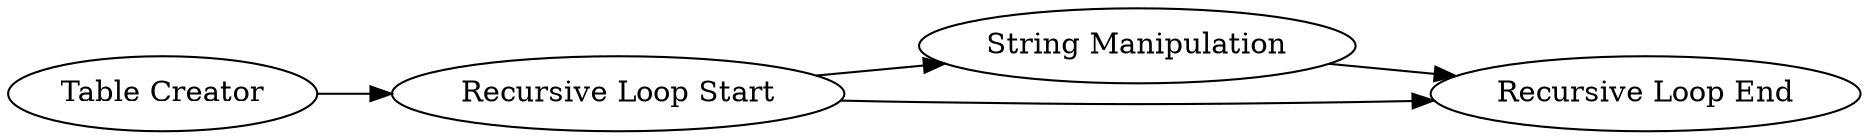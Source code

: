 digraph {
	1 -> 7
	5 -> 8
	7 -> 8
	7 -> 5
	1 [label="Table Creator"]
	7 [label="Recursive Loop Start"]
	5 [label="String Manipulation"]
	8 [label="Recursive Loop End"]
	rankdir=LR
}
